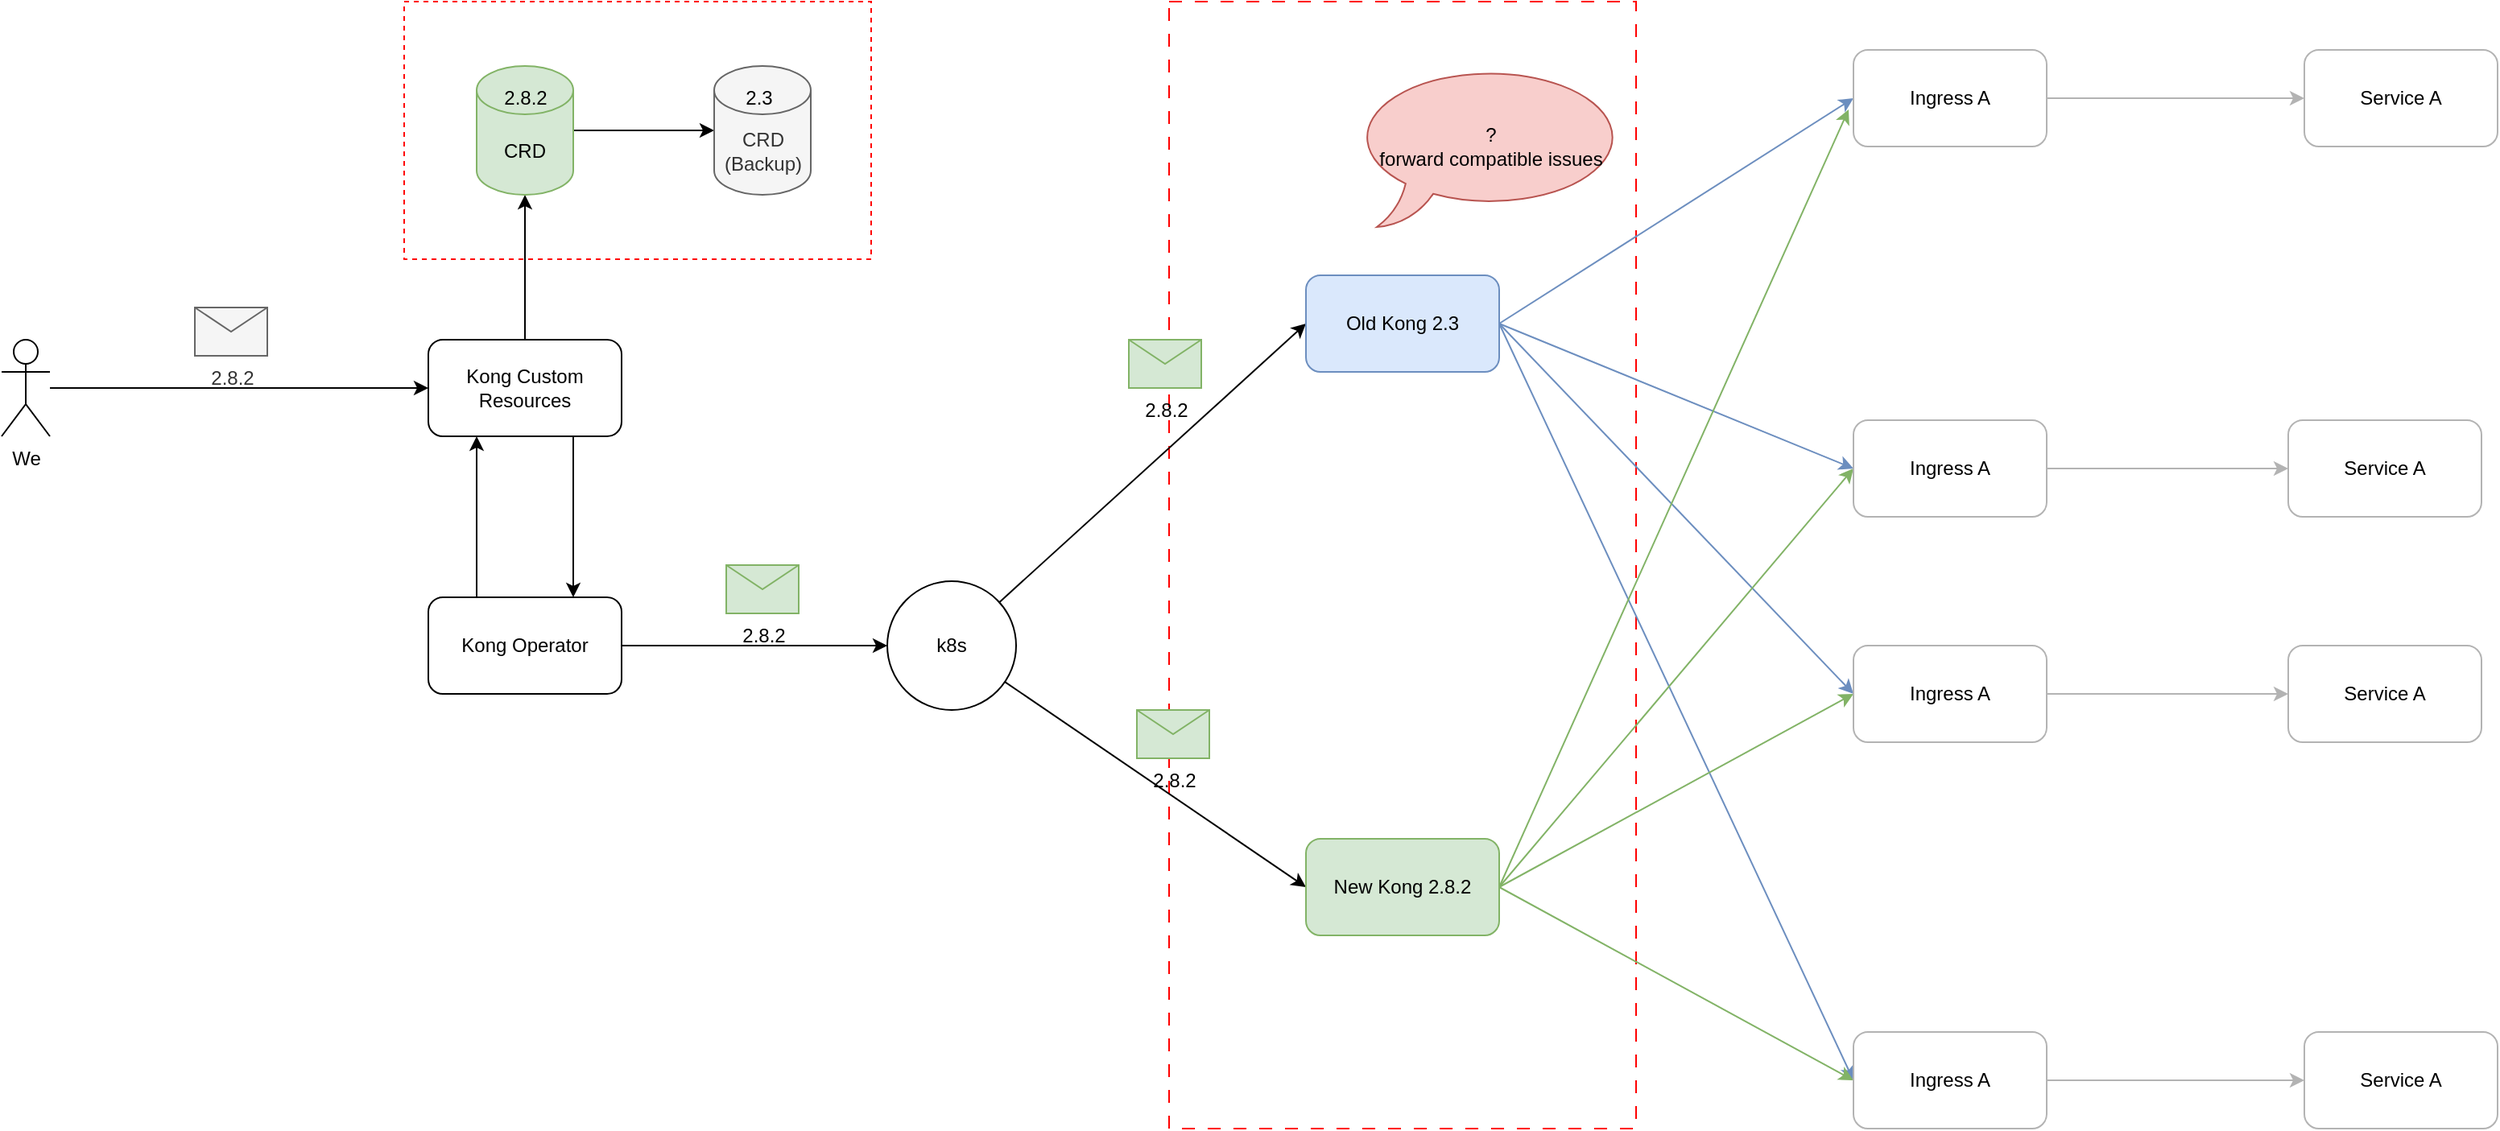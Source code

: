 <mxfile version="21.1.0" type="github">
  <diagram name="Page-1" id="U1J34Hvgdh1xQZVyHAzm">
    <mxGraphModel dx="1916" dy="1074" grid="1" gridSize="10" guides="1" tooltips="1" connect="1" arrows="1" fold="1" page="1" pageScale="1" pageWidth="850" pageHeight="1100" math="0" shadow="0">
      <root>
        <mxCell id="0" />
        <mxCell id="1" parent="0" />
        <mxCell id="Ziu55RCXtAf3qTwINlrS-50" value="" style="rounded=0;whiteSpace=wrap;html=1;dashed=1;dashPattern=8 8;strokeColor=#FF0000;" vertex="1" parent="1">
          <mxGeometry x="825" y="150" width="290" height="700" as="geometry" />
        </mxCell>
        <mxCell id="Ziu55RCXtAf3qTwINlrS-49" value="" style="rounded=0;whiteSpace=wrap;html=1;dashed=1;strokeColor=#FF0000;" vertex="1" parent="1">
          <mxGeometry x="350" y="150" width="290" height="160" as="geometry" />
        </mxCell>
        <mxCell id="Ziu55RCXtAf3qTwINlrS-11" style="edgeStyle=none;rounded=0;orthogonalLoop=1;jettySize=auto;html=1;exitX=0.75;exitY=1;exitDx=0;exitDy=0;entryX=0.75;entryY=0;entryDx=0;entryDy=0;" edge="1" parent="1" source="Ziu55RCXtAf3qTwINlrS-2" target="Ziu55RCXtAf3qTwINlrS-3">
          <mxGeometry relative="1" as="geometry" />
        </mxCell>
        <mxCell id="Ziu55RCXtAf3qTwINlrS-43" style="edgeStyle=none;rounded=0;orthogonalLoop=1;jettySize=auto;html=1;entryX=0.5;entryY=1;entryDx=0;entryDy=0;entryPerimeter=0;" edge="1" parent="1" source="Ziu55RCXtAf3qTwINlrS-2" target="Ziu55RCXtAf3qTwINlrS-42">
          <mxGeometry relative="1" as="geometry" />
        </mxCell>
        <mxCell id="Ziu55RCXtAf3qTwINlrS-2" value="Kong Custom Resources" style="rounded=1;whiteSpace=wrap;html=1;" vertex="1" parent="1">
          <mxGeometry x="365" y="360" width="120" height="60" as="geometry" />
        </mxCell>
        <mxCell id="Ziu55RCXtAf3qTwINlrS-10" style="edgeStyle=none;rounded=0;orthogonalLoop=1;jettySize=auto;html=1;exitX=0.25;exitY=0;exitDx=0;exitDy=0;entryX=0.25;entryY=1;entryDx=0;entryDy=0;" edge="1" parent="1" source="Ziu55RCXtAf3qTwINlrS-3" target="Ziu55RCXtAf3qTwINlrS-2">
          <mxGeometry relative="1" as="geometry" />
        </mxCell>
        <mxCell id="Ziu55RCXtAf3qTwINlrS-12" style="edgeStyle=none;rounded=0;orthogonalLoop=1;jettySize=auto;html=1;entryX=0;entryY=0.5;entryDx=0;entryDy=0;" edge="1" parent="1" source="Ziu55RCXtAf3qTwINlrS-3" target="Ziu55RCXtAf3qTwINlrS-4">
          <mxGeometry relative="1" as="geometry" />
        </mxCell>
        <mxCell id="Ziu55RCXtAf3qTwINlrS-3" value="Kong Operator" style="rounded=1;whiteSpace=wrap;html=1;" vertex="1" parent="1">
          <mxGeometry x="365" y="520" width="120" height="60" as="geometry" />
        </mxCell>
        <mxCell id="Ziu55RCXtAf3qTwINlrS-13" style="edgeStyle=none;rounded=0;orthogonalLoop=1;jettySize=auto;html=1;entryX=0;entryY=0.5;entryDx=0;entryDy=0;" edge="1" parent="1" source="Ziu55RCXtAf3qTwINlrS-4" target="Ziu55RCXtAf3qTwINlrS-5">
          <mxGeometry relative="1" as="geometry" />
        </mxCell>
        <mxCell id="Ziu55RCXtAf3qTwINlrS-14" style="edgeStyle=none;rounded=0;orthogonalLoop=1;jettySize=auto;html=1;entryX=0;entryY=0.5;entryDx=0;entryDy=0;" edge="1" parent="1" source="Ziu55RCXtAf3qTwINlrS-4" target="Ziu55RCXtAf3qTwINlrS-6">
          <mxGeometry relative="1" as="geometry" />
        </mxCell>
        <mxCell id="Ziu55RCXtAf3qTwINlrS-4" value="k8s" style="ellipse;whiteSpace=wrap;html=1;aspect=fixed;" vertex="1" parent="1">
          <mxGeometry x="650" y="510" width="80" height="80" as="geometry" />
        </mxCell>
        <mxCell id="Ziu55RCXtAf3qTwINlrS-23" style="edgeStyle=none;rounded=0;orthogonalLoop=1;jettySize=auto;html=1;entryX=0;entryY=0.5;entryDx=0;entryDy=0;exitX=1;exitY=0.5;exitDx=0;exitDy=0;fillColor=#dae8fc;strokeColor=#6c8ebf;" edge="1" parent="1" source="Ziu55RCXtAf3qTwINlrS-5" target="Ziu55RCXtAf3qTwINlrS-15">
          <mxGeometry relative="1" as="geometry">
            <mxPoint x="1030" y="339" as="sourcePoint" />
          </mxGeometry>
        </mxCell>
        <mxCell id="Ziu55RCXtAf3qTwINlrS-24" style="edgeStyle=none;rounded=0;orthogonalLoop=1;jettySize=auto;html=1;entryX=0;entryY=0.5;entryDx=0;entryDy=0;exitX=1;exitY=0.5;exitDx=0;exitDy=0;fillColor=#dae8fc;strokeColor=#6c8ebf;" edge="1" parent="1" source="Ziu55RCXtAf3qTwINlrS-5" target="Ziu55RCXtAf3qTwINlrS-16">
          <mxGeometry relative="1" as="geometry" />
        </mxCell>
        <mxCell id="Ziu55RCXtAf3qTwINlrS-25" style="edgeStyle=none;rounded=0;orthogonalLoop=1;jettySize=auto;html=1;entryX=0;entryY=0.5;entryDx=0;entryDy=0;exitX=1;exitY=0.5;exitDx=0;exitDy=0;fillColor=#dae8fc;strokeColor=#6c8ebf;" edge="1" parent="1" source="Ziu55RCXtAf3qTwINlrS-5" target="Ziu55RCXtAf3qTwINlrS-17">
          <mxGeometry relative="1" as="geometry" />
        </mxCell>
        <mxCell id="Ziu55RCXtAf3qTwINlrS-26" style="edgeStyle=none;rounded=0;orthogonalLoop=1;jettySize=auto;html=1;entryX=0;entryY=0.5;entryDx=0;entryDy=0;exitX=1;exitY=0.5;exitDx=0;exitDy=0;fillColor=#dae8fc;strokeColor=#6c8ebf;" edge="1" parent="1" source="Ziu55RCXtAf3qTwINlrS-5" target="Ziu55RCXtAf3qTwINlrS-18">
          <mxGeometry relative="1" as="geometry" />
        </mxCell>
        <mxCell id="Ziu55RCXtAf3qTwINlrS-5" value="Old Kong 2.3" style="rounded=1;whiteSpace=wrap;html=1;fillColor=#dae8fc;strokeColor=#6c8ebf;" vertex="1" parent="1">
          <mxGeometry x="910" y="320" width="120" height="60" as="geometry" />
        </mxCell>
        <mxCell id="Ziu55RCXtAf3qTwINlrS-31" style="edgeStyle=none;rounded=0;orthogonalLoop=1;jettySize=auto;html=1;entryX=-0.025;entryY=0.617;entryDx=0;entryDy=0;entryPerimeter=0;exitX=1;exitY=0.5;exitDx=0;exitDy=0;fillColor=#d5e8d4;strokeColor=#82b366;" edge="1" parent="1" source="Ziu55RCXtAf3qTwINlrS-6" target="Ziu55RCXtAf3qTwINlrS-15">
          <mxGeometry relative="1" as="geometry" />
        </mxCell>
        <mxCell id="Ziu55RCXtAf3qTwINlrS-32" style="edgeStyle=none;rounded=0;orthogonalLoop=1;jettySize=auto;html=1;entryX=0;entryY=0.5;entryDx=0;entryDy=0;exitX=1;exitY=0.5;exitDx=0;exitDy=0;fillColor=#d5e8d4;strokeColor=#82b366;" edge="1" parent="1" source="Ziu55RCXtAf3qTwINlrS-6" target="Ziu55RCXtAf3qTwINlrS-16">
          <mxGeometry relative="1" as="geometry" />
        </mxCell>
        <mxCell id="Ziu55RCXtAf3qTwINlrS-33" style="edgeStyle=none;rounded=0;orthogonalLoop=1;jettySize=auto;html=1;entryX=0;entryY=0.5;entryDx=0;entryDy=0;exitX=1;exitY=0.5;exitDx=0;exitDy=0;fillColor=#d5e8d4;strokeColor=#82b366;" edge="1" parent="1" source="Ziu55RCXtAf3qTwINlrS-6" target="Ziu55RCXtAf3qTwINlrS-17">
          <mxGeometry relative="1" as="geometry" />
        </mxCell>
        <mxCell id="Ziu55RCXtAf3qTwINlrS-34" style="edgeStyle=none;rounded=0;orthogonalLoop=1;jettySize=auto;html=1;entryX=0;entryY=0.5;entryDx=0;entryDy=0;exitX=1;exitY=0.5;exitDx=0;exitDy=0;fillColor=#d5e8d4;strokeColor=#82b366;" edge="1" parent="1" source="Ziu55RCXtAf3qTwINlrS-6" target="Ziu55RCXtAf3qTwINlrS-18">
          <mxGeometry relative="1" as="geometry" />
        </mxCell>
        <mxCell id="Ziu55RCXtAf3qTwINlrS-6" value="New Kong 2.8.2" style="rounded=1;whiteSpace=wrap;html=1;fillColor=#d5e8d4;strokeColor=#82b366;" vertex="1" parent="1">
          <mxGeometry x="910" y="670" width="120" height="60" as="geometry" />
        </mxCell>
        <mxCell id="Ziu55RCXtAf3qTwINlrS-8" style="edgeStyle=none;rounded=0;orthogonalLoop=1;jettySize=auto;html=1;" edge="1" parent="1" source="Ziu55RCXtAf3qTwINlrS-7" target="Ziu55RCXtAf3qTwINlrS-2">
          <mxGeometry relative="1" as="geometry" />
        </mxCell>
        <mxCell id="Ziu55RCXtAf3qTwINlrS-7" value="We" style="shape=umlActor;verticalLabelPosition=bottom;verticalAlign=top;html=1;outlineConnect=0;" vertex="1" parent="1">
          <mxGeometry x="100" y="360" width="30" height="60" as="geometry" />
        </mxCell>
        <mxCell id="Ziu55RCXtAf3qTwINlrS-27" style="edgeStyle=none;rounded=0;orthogonalLoop=1;jettySize=auto;html=1;entryX=0;entryY=0.5;entryDx=0;entryDy=0;strokeColor=#B3B3B3;" edge="1" parent="1" source="Ziu55RCXtAf3qTwINlrS-15" target="Ziu55RCXtAf3qTwINlrS-19">
          <mxGeometry relative="1" as="geometry" />
        </mxCell>
        <mxCell id="Ziu55RCXtAf3qTwINlrS-15" value="Ingress A" style="rounded=1;whiteSpace=wrap;html=1;strokeColor=#B3B3B3;" vertex="1" parent="1">
          <mxGeometry x="1250" y="180" width="120" height="60" as="geometry" />
        </mxCell>
        <mxCell id="Ziu55RCXtAf3qTwINlrS-28" style="edgeStyle=none;rounded=0;orthogonalLoop=1;jettySize=auto;html=1;entryX=0;entryY=0.5;entryDx=0;entryDy=0;strokeColor=#B3B3B3;" edge="1" parent="1" source="Ziu55RCXtAf3qTwINlrS-16" target="Ziu55RCXtAf3qTwINlrS-20">
          <mxGeometry relative="1" as="geometry" />
        </mxCell>
        <mxCell id="Ziu55RCXtAf3qTwINlrS-16" value="Ingress A" style="rounded=1;whiteSpace=wrap;html=1;strokeColor=#B3B3B3;" vertex="1" parent="1">
          <mxGeometry x="1250" y="410" width="120" height="60" as="geometry" />
        </mxCell>
        <mxCell id="Ziu55RCXtAf3qTwINlrS-29" style="edgeStyle=none;rounded=0;orthogonalLoop=1;jettySize=auto;html=1;entryX=0;entryY=0.5;entryDx=0;entryDy=0;strokeColor=#B3B3B3;" edge="1" parent="1" source="Ziu55RCXtAf3qTwINlrS-17" target="Ziu55RCXtAf3qTwINlrS-21">
          <mxGeometry relative="1" as="geometry" />
        </mxCell>
        <mxCell id="Ziu55RCXtAf3qTwINlrS-17" value="Ingress A" style="rounded=1;whiteSpace=wrap;html=1;strokeColor=#B3B3B3;" vertex="1" parent="1">
          <mxGeometry x="1250" y="550" width="120" height="60" as="geometry" />
        </mxCell>
        <mxCell id="Ziu55RCXtAf3qTwINlrS-30" style="edgeStyle=none;rounded=0;orthogonalLoop=1;jettySize=auto;html=1;entryX=0;entryY=0.5;entryDx=0;entryDy=0;strokeColor=#B3B3B3;" edge="1" parent="1" source="Ziu55RCXtAf3qTwINlrS-18" target="Ziu55RCXtAf3qTwINlrS-22">
          <mxGeometry relative="1" as="geometry" />
        </mxCell>
        <mxCell id="Ziu55RCXtAf3qTwINlrS-18" value="Ingress A" style="rounded=1;whiteSpace=wrap;html=1;strokeColor=#B3B3B3;" vertex="1" parent="1">
          <mxGeometry x="1250" y="790" width="120" height="60" as="geometry" />
        </mxCell>
        <mxCell id="Ziu55RCXtAf3qTwINlrS-19" value="Service A" style="rounded=1;whiteSpace=wrap;html=1;strokeColor=#B3B3B3;" vertex="1" parent="1">
          <mxGeometry x="1530" y="180" width="120" height="60" as="geometry" />
        </mxCell>
        <mxCell id="Ziu55RCXtAf3qTwINlrS-20" value="Service A" style="rounded=1;whiteSpace=wrap;html=1;strokeColor=#B3B3B3;" vertex="1" parent="1">
          <mxGeometry x="1520" y="410" width="120" height="60" as="geometry" />
        </mxCell>
        <mxCell id="Ziu55RCXtAf3qTwINlrS-21" value="Service A" style="rounded=1;whiteSpace=wrap;html=1;strokeColor=#B3B3B3;" vertex="1" parent="1">
          <mxGeometry x="1520" y="550" width="120" height="60" as="geometry" />
        </mxCell>
        <mxCell id="Ziu55RCXtAf3qTwINlrS-22" value="Service A" style="rounded=1;whiteSpace=wrap;html=1;strokeColor=#B3B3B3;" vertex="1" parent="1">
          <mxGeometry x="1530" y="790" width="120" height="60" as="geometry" />
        </mxCell>
        <mxCell id="Ziu55RCXtAf3qTwINlrS-35" value="2.8.2" style="shape=message;html=1;html=1;outlineConnect=0;labelPosition=center;verticalLabelPosition=bottom;align=center;verticalAlign=top;fillColor=#f5f5f5;fontColor=#333333;strokeColor=#666666;" vertex="1" parent="1">
          <mxGeometry x="220" y="340" width="45" height="30" as="geometry" />
        </mxCell>
        <mxCell id="Ziu55RCXtAf3qTwINlrS-36" value="2.8.2" style="shape=message;html=1;html=1;outlineConnect=0;labelPosition=center;verticalLabelPosition=bottom;align=center;verticalAlign=top;fillColor=#d5e8d4;strokeColor=#82b366;" vertex="1" parent="1">
          <mxGeometry x="550" y="500" width="45" height="30" as="geometry" />
        </mxCell>
        <mxCell id="Ziu55RCXtAf3qTwINlrS-37" value="2.8.2" style="shape=message;html=1;html=1;outlineConnect=0;labelPosition=center;verticalLabelPosition=bottom;align=center;verticalAlign=top;fillColor=#d5e8d4;strokeColor=#82b366;" vertex="1" parent="1">
          <mxGeometry x="800" y="360" width="45" height="30" as="geometry" />
        </mxCell>
        <mxCell id="Ziu55RCXtAf3qTwINlrS-38" value="2.8.2" style="shape=message;html=1;html=1;outlineConnect=0;labelPosition=center;verticalLabelPosition=bottom;align=center;verticalAlign=top;fillColor=#d5e8d4;strokeColor=#82b366;" vertex="1" parent="1">
          <mxGeometry x="805" y="590" width="45" height="30" as="geometry" />
        </mxCell>
        <mxCell id="Ziu55RCXtAf3qTwINlrS-39" value="?&lt;br&gt;forward compatible issues" style="whiteSpace=wrap;html=1;shape=mxgraph.basic.oval_callout;fillColor=#f8cecc;strokeColor=#b85450;" vertex="1" parent="1">
          <mxGeometry x="940" y="190" width="170" height="100" as="geometry" />
        </mxCell>
        <mxCell id="Ziu55RCXtAf3qTwINlrS-46" style="edgeStyle=entityRelationEdgeStyle;rounded=0;orthogonalLoop=1;jettySize=auto;html=1;entryX=0;entryY=0.5;entryDx=0;entryDy=0;entryPerimeter=0;" edge="1" parent="1" source="Ziu55RCXtAf3qTwINlrS-42" target="Ziu55RCXtAf3qTwINlrS-44">
          <mxGeometry relative="1" as="geometry" />
        </mxCell>
        <mxCell id="Ziu55RCXtAf3qTwINlrS-42" value="CRD" style="shape=cylinder3;whiteSpace=wrap;html=1;boundedLbl=1;backgroundOutline=1;size=15;fillColor=#d5e8d4;strokeColor=#82b366;" vertex="1" parent="1">
          <mxGeometry x="395" y="190" width="60" height="80" as="geometry" />
        </mxCell>
        <mxCell id="Ziu55RCXtAf3qTwINlrS-44" value="CRD (Backup)" style="shape=cylinder3;whiteSpace=wrap;html=1;boundedLbl=1;backgroundOutline=1;size=15;fillColor=#f5f5f5;fontColor=#333333;strokeColor=#666666;" vertex="1" parent="1">
          <mxGeometry x="542.5" y="190" width="60" height="80" as="geometry" />
        </mxCell>
        <mxCell id="Ziu55RCXtAf3qTwINlrS-47" value="2.8.2" style="text;html=1;align=center;verticalAlign=middle;resizable=0;points=[];autosize=1;strokeColor=none;fillColor=none;" vertex="1" parent="1">
          <mxGeometry x="400" y="195" width="50" height="30" as="geometry" />
        </mxCell>
        <mxCell id="Ziu55RCXtAf3qTwINlrS-48" value="2.3" style="text;html=1;align=center;verticalAlign=middle;resizable=0;points=[];autosize=1;strokeColor=none;fillColor=none;" vertex="1" parent="1">
          <mxGeometry x="550" y="195" width="40" height="30" as="geometry" />
        </mxCell>
      </root>
    </mxGraphModel>
  </diagram>
</mxfile>
